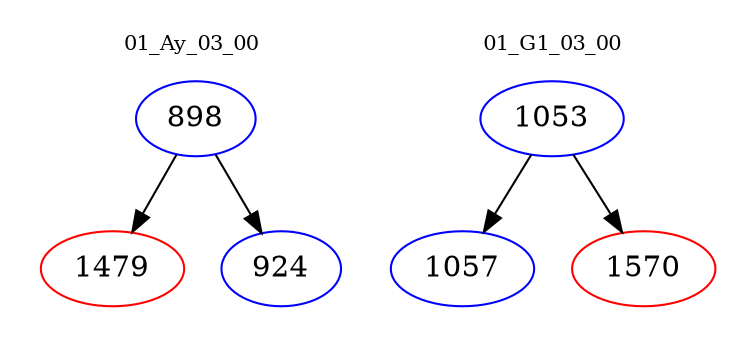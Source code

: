 digraph{
subgraph cluster_0 {
color = white
label = "01_Ay_03_00";
fontsize=10;
T0_898 [label="898", color="blue"]
T0_898 -> T0_1479 [color="black"]
T0_1479 [label="1479", color="red"]
T0_898 -> T0_924 [color="black"]
T0_924 [label="924", color="blue"]
}
subgraph cluster_1 {
color = white
label = "01_G1_03_00";
fontsize=10;
T1_1053 [label="1053", color="blue"]
T1_1053 -> T1_1057 [color="black"]
T1_1057 [label="1057", color="blue"]
T1_1053 -> T1_1570 [color="black"]
T1_1570 [label="1570", color="red"]
}
}
